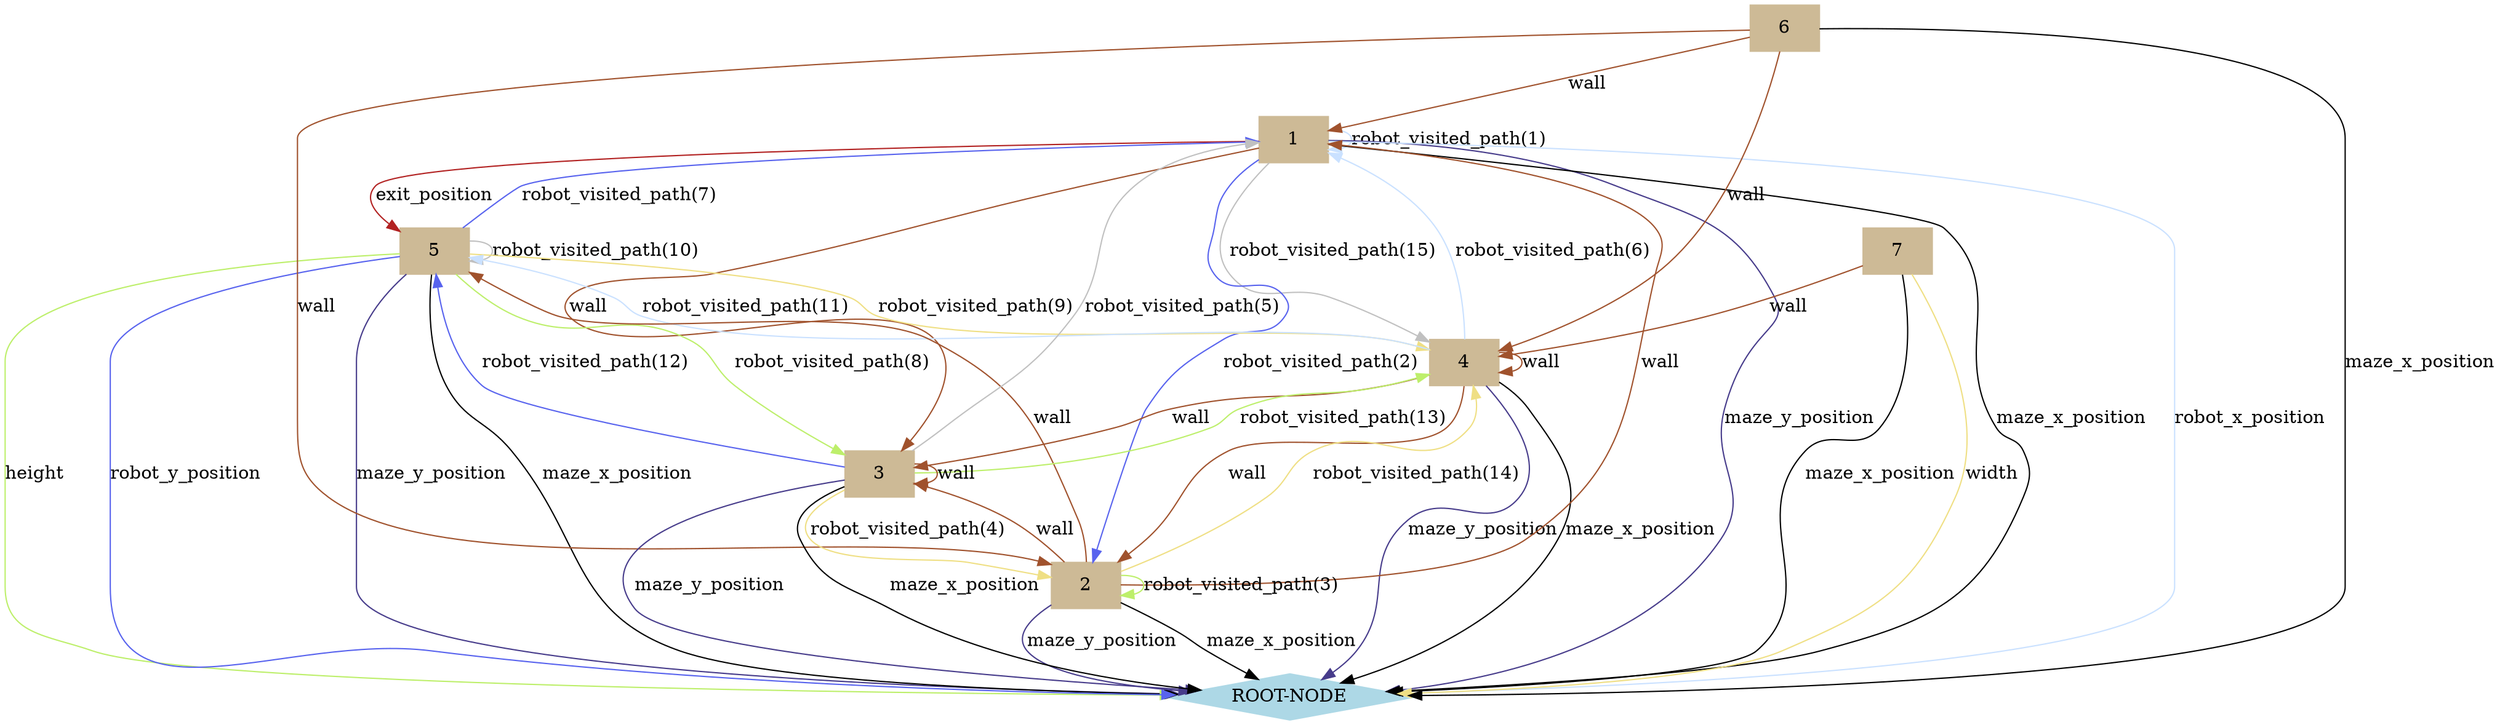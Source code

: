 digraph state {
 graph [fontsize=12]
rankdir=TB;
"1" -> "5" [label = "exit_position", color = "firebrick"];
"7" -> "4" [label = "wall", color = "sienna"];
"6" -> "4" [label = "wall", color = "sienna"];
"6" -> "2" [label = "wall", color = "sienna"];
"6" -> "1" [label = "wall", color = "sienna"];
"4" -> "4" [label = "wall", color = "sienna"];
"4" -> "3" [label = "wall", color = "sienna"];
"4" -> "2" [label = "wall", color = "sienna"];
"3" -> "3" [label = "wall", color = "sienna"];
"2" -> "5" [label = "wall", color = "sienna"];
"2" -> "3" [label = "wall", color = "sienna"];
"2" -> "1" [label = "wall", color = "sienna"];
"1" -> "3" [label = "wall", color = "sienna"];
"5" -> "ROOT-NODE" [label = "maze_y_position", color = "SlateBlue4"];
"4" -> "ROOT-NODE" [label = "maze_y_position", color = "SlateBlue4"];
"3" -> "ROOT-NODE" [label = "maze_y_position", color = "SlateBlue4"];
"2" -> "ROOT-NODE" [label = "maze_y_position", color = "SlateBlue4"];
"1" -> "ROOT-NODE" [label = "maze_y_position", color = "SlateBlue4"];
"7" -> "ROOT-NODE" [label = "maze_x_position", color = "black"];
"6" -> "ROOT-NODE" [label = "maze_x_position", color = "black"];
"5" -> "ROOT-NODE" [label = "maze_x_position", color = "black"];
"4" -> "ROOT-NODE" [label = "maze_x_position", color = "black"];
"3" -> "ROOT-NODE" [label = "maze_x_position", color = "black"];
"2" -> "ROOT-NODE" [label = "maze_x_position", color = "black"];
"1" -> "ROOT-NODE" [label = "maze_x_position", color = "black"];
"7" -> "ROOT-NODE" [label = "width", color = "#efdf84"];
"5" -> "ROOT-NODE" [label = "height", color = "#bdef6b"];
"5" -> "ROOT-NODE" [label = "robot_y_position", color = "#5863ee"];
"1" -> "ROOT-NODE" [label = "robot_x_position", color = "LightSteelBlue1"];
"1" -> "4" [label = "robot_visited_path(15)", color = "gray"];
"2" -> "4" [label = "robot_visited_path(14)", color = "#efdf84"];
"3" -> "4" [label = "robot_visited_path(13)", color = "#bdef6b"];
"3" -> "5" [label = "robot_visited_path(12)", color = "#5863ee"];
"4" -> "5" [label = "robot_visited_path(11)", color = "LightSteelBlue1"];
"5" -> "5" [label = "robot_visited_path(10)", color = "gray"];
"5" -> "4" [label = "robot_visited_path(9)", color = "#efdf84"];
"5" -> "3" [label = "robot_visited_path(8)", color = "#bdef6b"];
"5" -> "1" [label = "robot_visited_path(7)", color = "#5863ee"];
"4" -> "1" [label = "robot_visited_path(6)", color = "LightSteelBlue1"];
"3" -> "1" [label = "robot_visited_path(5)", color = "gray"];
"3" -> "2" [label = "robot_visited_path(4)", color = "#efdf84"];
"2" -> "2" [label = "robot_visited_path(3)", color = "#bdef6b"];
"1" -> "2" [label = "robot_visited_path(2)", color = "#5863ee"];
"1" -> "1" [label = "robot_visited_path(1)", color = "LightSteelBlue1"];
"1" [color = "wheat3", style = "filled, solid", shape = "box"]
"5" [color = "wheat3", style = "filled, solid", shape = "box"]
"7" [color = "wheat3", style = "filled, solid", shape = "box"]
"4" [color = "wheat3", style = "filled, solid", shape = "box"]
"6" [color = "wheat3", style = "filled, solid", shape = "box"]
"2" [color = "wheat3", style = "filled, solid", shape = "box"]
"3" [color = "wheat3", style = "filled, solid", shape = "box"]
"ROOT-NODE" [color = "lightblue", style = "filled, solid", shape = "diamond"]
subgraph "cluster_NOTIFICATIONS" {node [style=filled,color=white]; label="NOTIFICATIONS"; style=filled;color=lightgrey; }
subgraph "cluster_RESPONSES" {node [style=filled,color=white]; label="RESPONSES"; style=filled;color=lightgrey; }
}